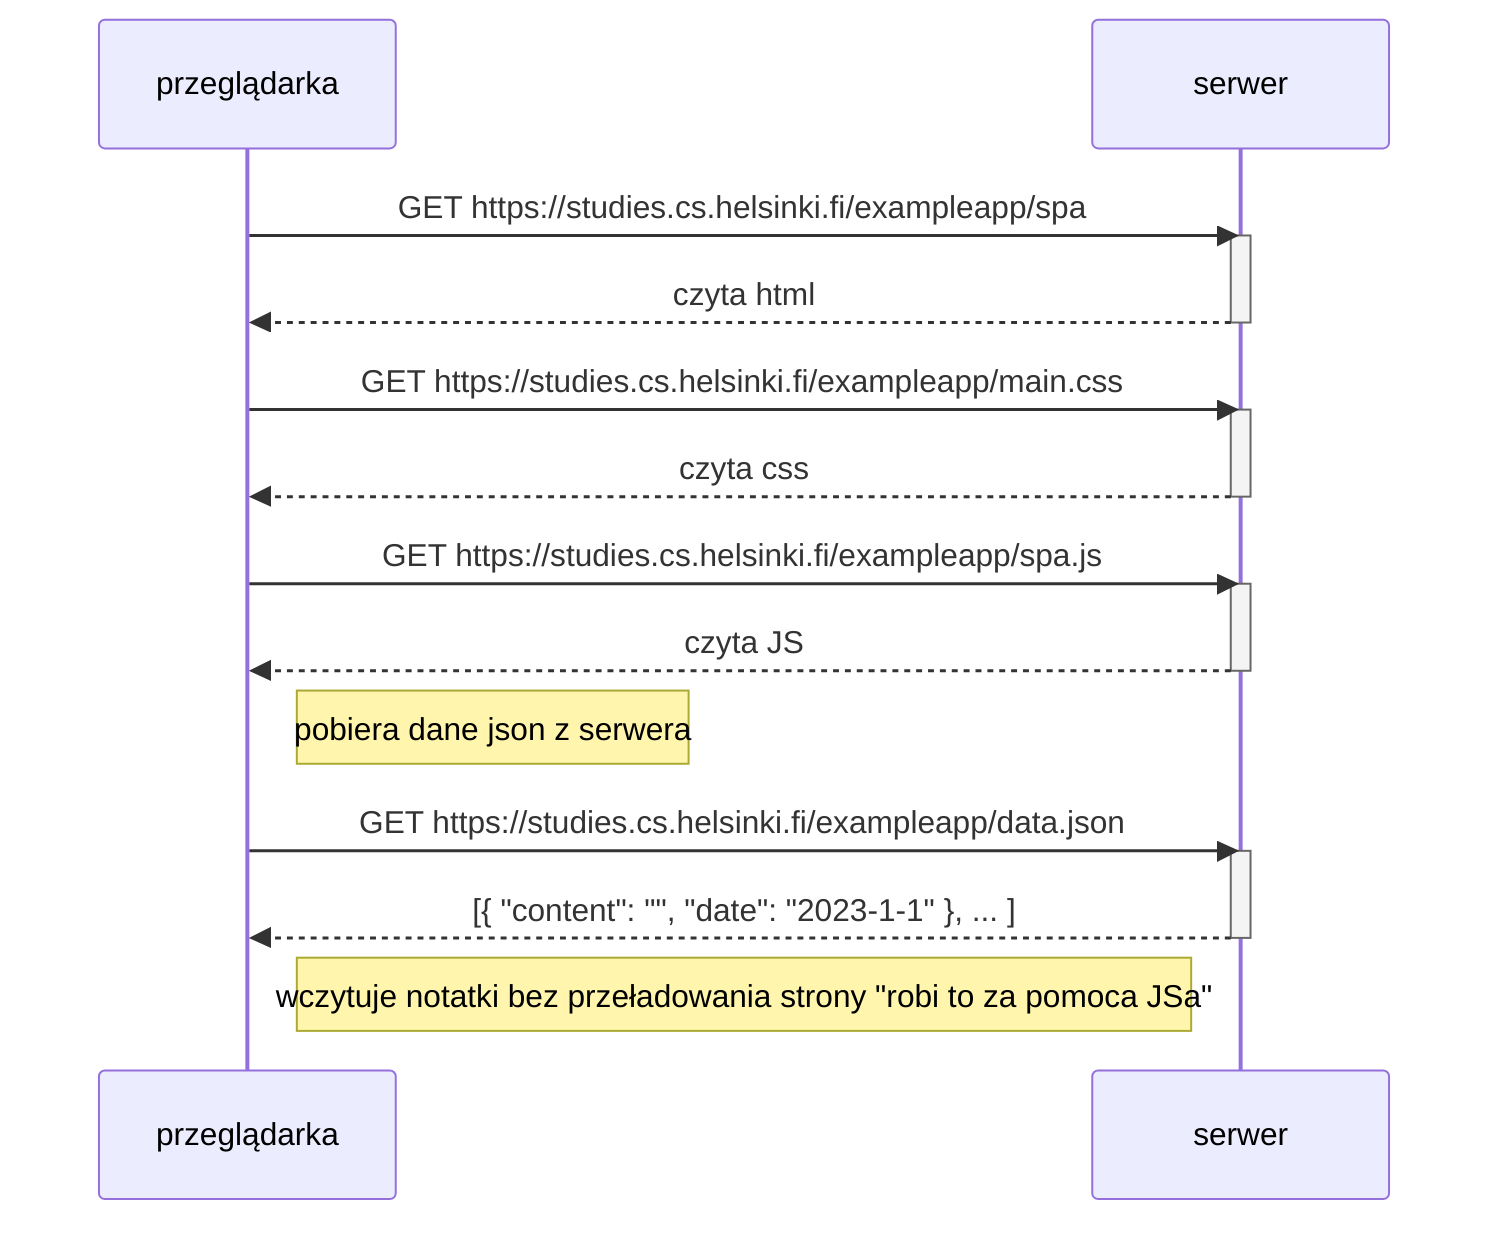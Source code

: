 sequenceDiagram
    participant przeglądarka
    participant serwer

    przeglądarka->>serwer: GET https://studies.cs.helsinki.fi/exampleapp/spa
    activate serwer
    serwer-->>przeglądarka: czyta html
    deactivate serwer

    przeglądarka->>serwer: GET https://studies.cs.helsinki.fi/exampleapp/main.css
    activate serwer
    serwer-->>przeglądarka: czyta css
    deactivate serwer

    przeglądarka->>serwer: GET https://studies.cs.helsinki.fi/exampleapp/spa.js
    activate serwer
    serwer-->>przeglądarka: czyta JS
    deactivate serwer

    Note right of przeglądarka: pobiera dane json z serwera

    przeglądarka->>serwer: GET https://studies.cs.helsinki.fi/exampleapp/data.json
    activate serwer
    serwer-->>przeglądarka: [{ "content": "", "date": "2023-1-1" }, ... ]
    deactivate serwer

    Note right of przeglądarka: wczytuje notatki bez przeładowania strony "robi to za pomoca JSa"